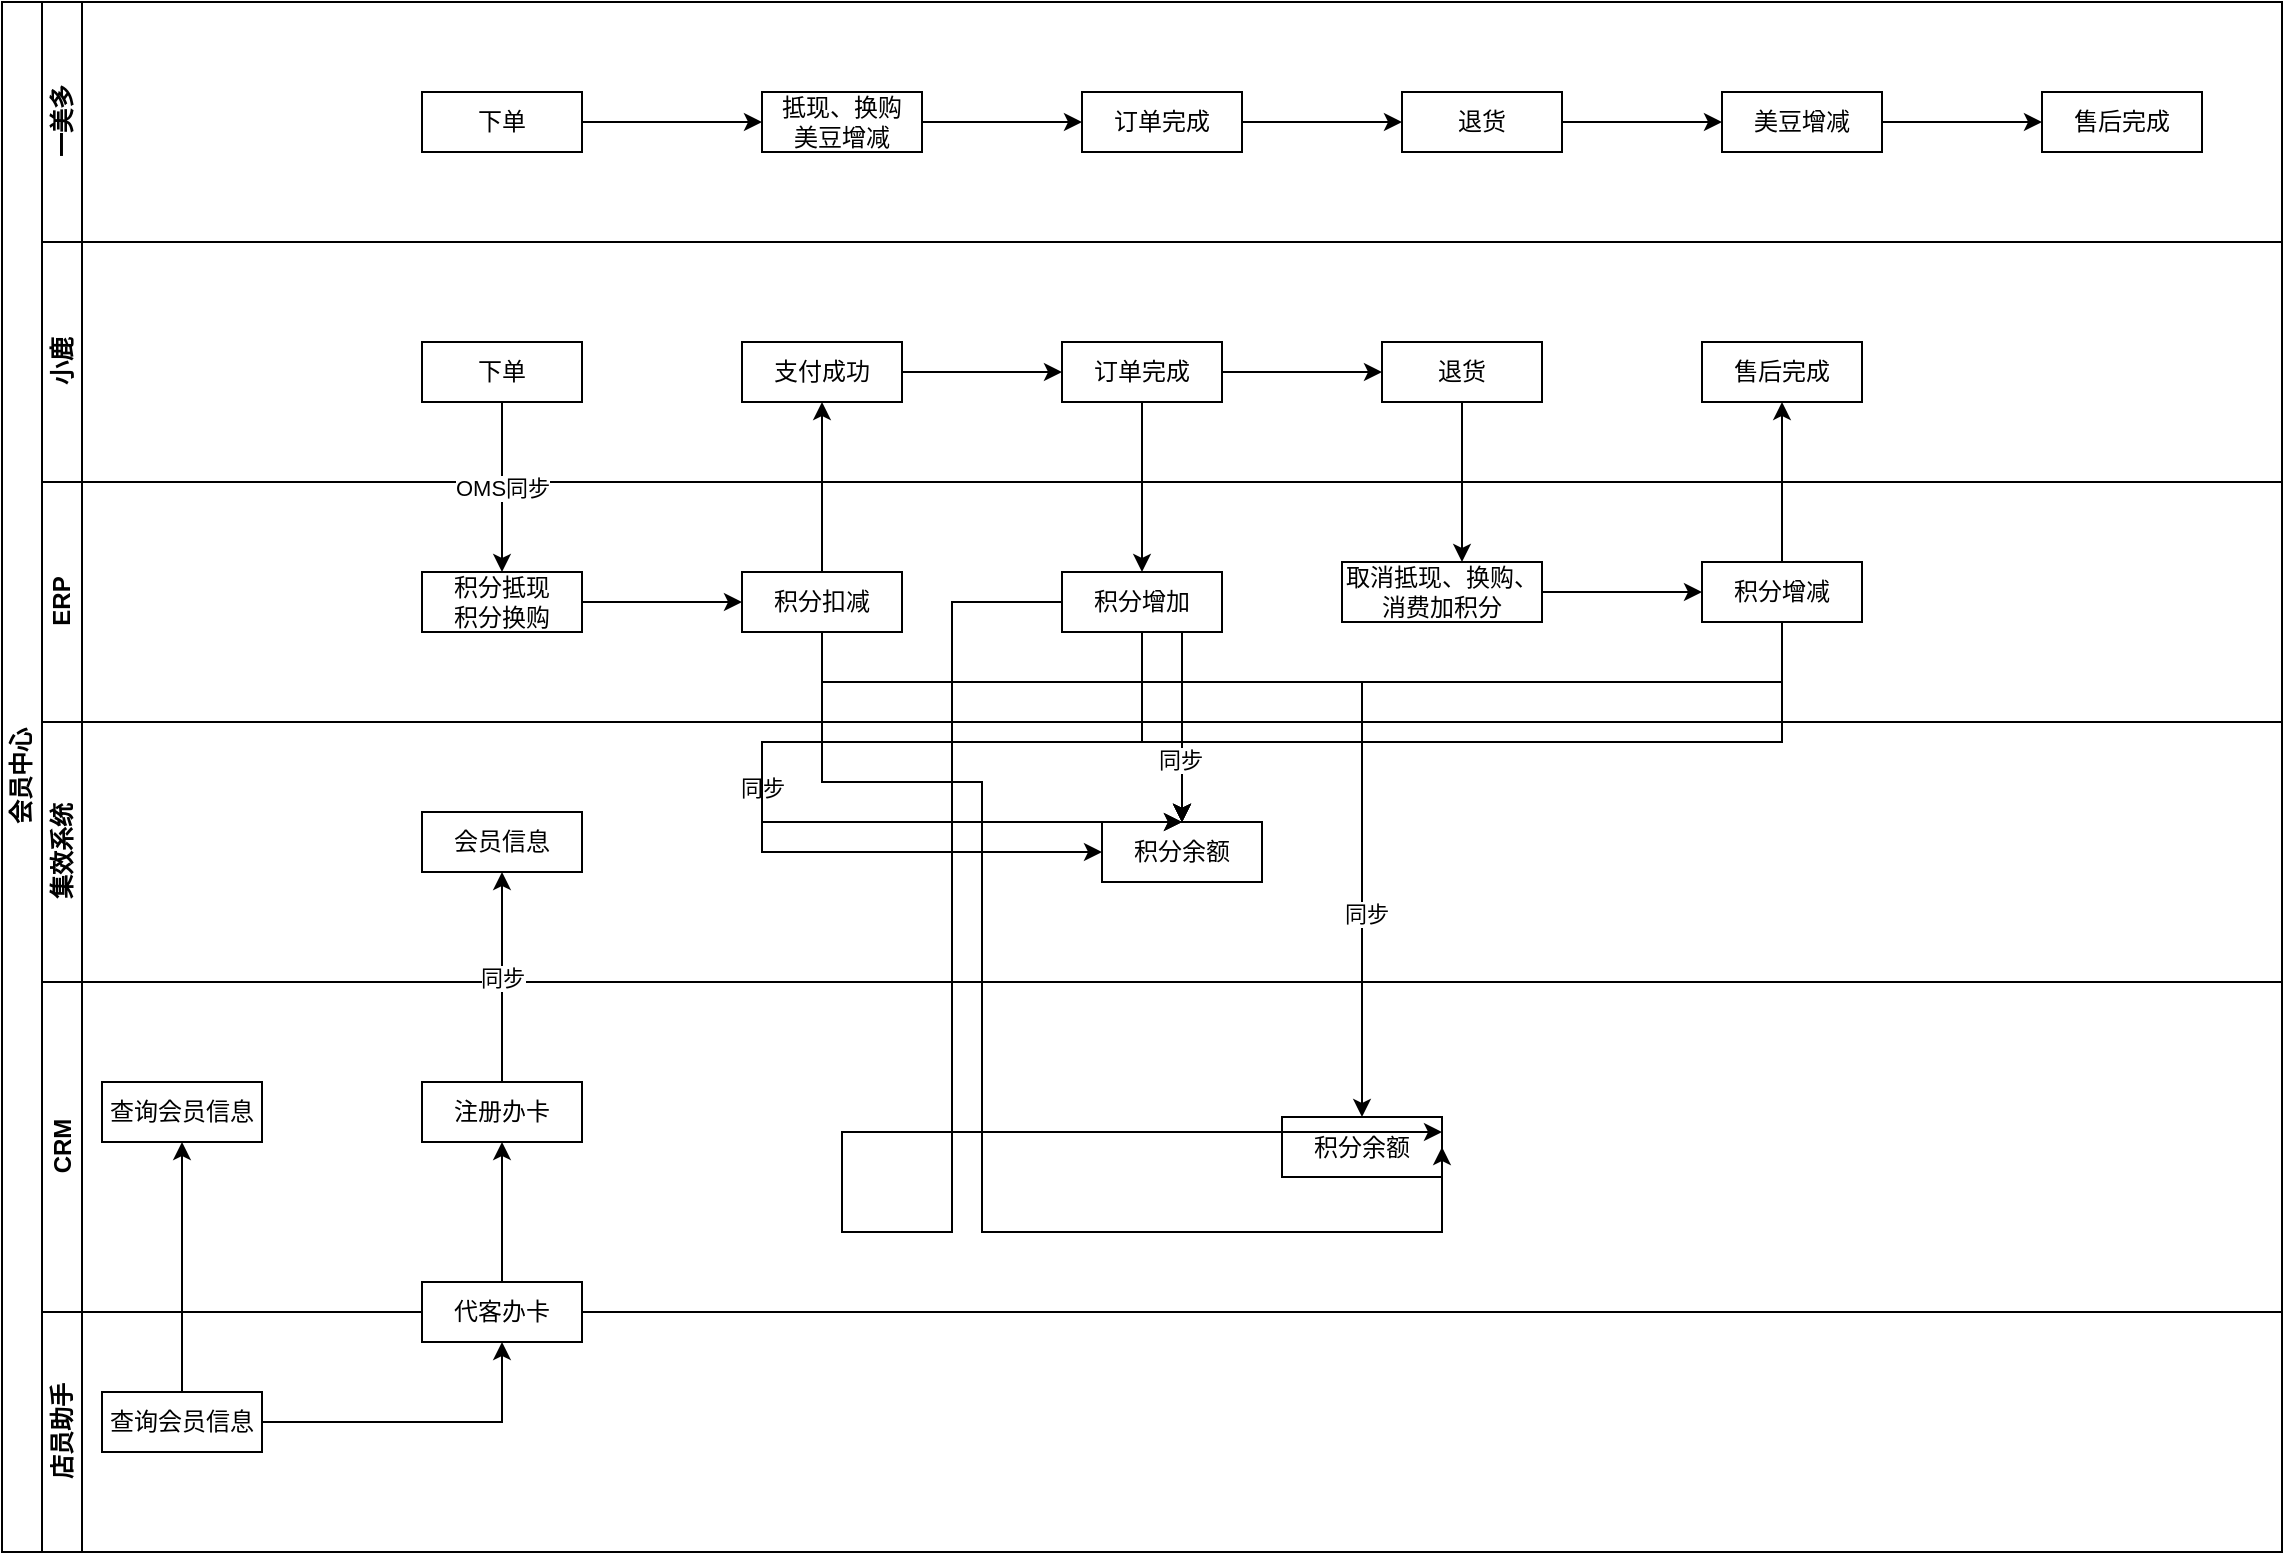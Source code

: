 <mxfile version="14.4.3" type="github" pages="2">
  <diagram id="2LWu0yo-6fQRJ07epxTE" name="Page-1">
    <mxGraphModel dx="1047" dy="747" grid="1" gridSize="10" guides="1" tooltips="1" connect="1" arrows="1" fold="1" page="1" pageScale="1" pageWidth="827" pageHeight="1169" math="0" shadow="0">
      <root>
        <mxCell id="0" />
        <mxCell id="1" parent="0" />
        <mxCell id="tYHTIATxIcR3hrglEKvy-1" value="会员中心" style="swimlane;html=1;childLayout=stackLayout;resizeParent=1;resizeParentMax=0;horizontal=0;startSize=20;horizontalStack=0;" vertex="1" parent="1">
          <mxGeometry x="140" y="90" width="1140" height="775" as="geometry" />
        </mxCell>
        <mxCell id="tYHTIATxIcR3hrglEKvy-2" value="一美多" style="swimlane;html=1;startSize=20;horizontal=0;" vertex="1" parent="tYHTIATxIcR3hrglEKvy-1">
          <mxGeometry x="20" width="1120" height="120" as="geometry" />
        </mxCell>
        <mxCell id="tYHTIATxIcR3hrglEKvy-49" value="下单" style="rounded=0;whiteSpace=wrap;html=1;" vertex="1" parent="tYHTIATxIcR3hrglEKvy-2">
          <mxGeometry x="190" y="45" width="80" height="30" as="geometry" />
        </mxCell>
        <mxCell id="tYHTIATxIcR3hrglEKvy-3" value="小鹿" style="swimlane;html=1;startSize=20;horizontal=0;" vertex="1" parent="tYHTIATxIcR3hrglEKvy-1">
          <mxGeometry x="20" y="120" width="1120" height="120" as="geometry" />
        </mxCell>
        <mxCell id="tYHTIATxIcR3hrglEKvy-9" value="下单" style="rounded=0;whiteSpace=wrap;html=1;" vertex="1" parent="tYHTIATxIcR3hrglEKvy-3">
          <mxGeometry x="190" y="50" width="80" height="30" as="geometry" />
        </mxCell>
        <mxCell id="tYHTIATxIcR3hrglEKvy-16" value="支付成功" style="rounded=0;whiteSpace=wrap;html=1;" vertex="1" parent="tYHTIATxIcR3hrglEKvy-3">
          <mxGeometry x="350" y="50" width="80" height="30" as="geometry" />
        </mxCell>
        <mxCell id="tYHTIATxIcR3hrglEKvy-4" value="ERP" style="swimlane;html=1;startSize=20;horizontal=0;" vertex="1" parent="tYHTIATxIcR3hrglEKvy-1">
          <mxGeometry x="20" y="240" width="1120" height="120" as="geometry" />
        </mxCell>
        <mxCell id="tYHTIATxIcR3hrglEKvy-11" value="积分抵现&lt;br&gt;积分换购" style="rounded=0;whiteSpace=wrap;html=1;" vertex="1" parent="tYHTIATxIcR3hrglEKvy-4">
          <mxGeometry x="190" y="45" width="80" height="30" as="geometry" />
        </mxCell>
        <mxCell id="tYHTIATxIcR3hrglEKvy-14" value="积分扣减" style="rounded=0;whiteSpace=wrap;html=1;" vertex="1" parent="tYHTIATxIcR3hrglEKvy-4">
          <mxGeometry x="350" y="45" width="80" height="30" as="geometry" />
        </mxCell>
        <mxCell id="tYHTIATxIcR3hrglEKvy-15" value="" style="edgeStyle=orthogonalEdgeStyle;rounded=0;orthogonalLoop=1;jettySize=auto;html=1;" edge="1" parent="tYHTIATxIcR3hrglEKvy-4" source="tYHTIATxIcR3hrglEKvy-11" target="tYHTIATxIcR3hrglEKvy-14">
          <mxGeometry relative="1" as="geometry" />
        </mxCell>
        <mxCell id="tYHTIATxIcR3hrglEKvy-63" value="积分增加" style="rounded=0;whiteSpace=wrap;html=1;" vertex="1" parent="tYHTIATxIcR3hrglEKvy-4">
          <mxGeometry x="510" y="45" width="80" height="30" as="geometry" />
        </mxCell>
        <mxCell id="tYHTIATxIcR3hrglEKvy-22" value="集效系统" style="swimlane;html=1;startSize=20;horizontal=0;" vertex="1" parent="tYHTIATxIcR3hrglEKvy-1">
          <mxGeometry x="20" y="360" width="1120" height="130" as="geometry" />
        </mxCell>
        <mxCell id="tYHTIATxIcR3hrglEKvy-24" value="积分余额" style="rounded=0;whiteSpace=wrap;html=1;" vertex="1" parent="tYHTIATxIcR3hrglEKvy-22">
          <mxGeometry x="530" y="50" width="80" height="30" as="geometry" />
        </mxCell>
        <mxCell id="tYHTIATxIcR3hrglEKvy-43" value="会员信息" style="rounded=0;whiteSpace=wrap;html=1;" vertex="1" parent="tYHTIATxIcR3hrglEKvy-22">
          <mxGeometry x="190" y="45" width="80" height="30" as="geometry" />
        </mxCell>
        <mxCell id="tYHTIATxIcR3hrglEKvy-27" value="CRM" style="swimlane;html=1;startSize=20;horizontal=0;" vertex="1" parent="tYHTIATxIcR3hrglEKvy-1">
          <mxGeometry x="20" y="490" width="1120" height="165" as="geometry" />
        </mxCell>
        <mxCell id="tYHTIATxIcR3hrglEKvy-28" value="积分余额" style="rounded=0;whiteSpace=wrap;html=1;" vertex="1" parent="tYHTIATxIcR3hrglEKvy-27">
          <mxGeometry x="620" y="67.5" width="80" height="30" as="geometry" />
        </mxCell>
        <mxCell id="tYHTIATxIcR3hrglEKvy-35" value="查询会员信息" style="rounded=0;whiteSpace=wrap;html=1;" vertex="1" parent="tYHTIATxIcR3hrglEKvy-27">
          <mxGeometry x="30" y="50" width="80" height="30" as="geometry" />
        </mxCell>
        <mxCell id="tYHTIATxIcR3hrglEKvy-41" value="注册办卡" style="rounded=0;whiteSpace=wrap;html=1;" vertex="1" parent="tYHTIATxIcR3hrglEKvy-27">
          <mxGeometry x="190" y="50" width="80" height="30" as="geometry" />
        </mxCell>
        <mxCell id="tYHTIATxIcR3hrglEKvy-32" value="店员助手" style="swimlane;html=1;startSize=20;horizontal=0;" vertex="1" parent="tYHTIATxIcR3hrglEKvy-1">
          <mxGeometry x="20" y="655" width="1120" height="120" as="geometry" />
        </mxCell>
        <mxCell id="tYHTIATxIcR3hrglEKvy-33" value="查询会员信息" style="rounded=0;whiteSpace=wrap;html=1;" vertex="1" parent="tYHTIATxIcR3hrglEKvy-32">
          <mxGeometry x="30" y="40" width="80" height="30" as="geometry" />
        </mxCell>
        <mxCell id="tYHTIATxIcR3hrglEKvy-12" value="OMS同步" style="edgeStyle=orthogonalEdgeStyle;rounded=0;orthogonalLoop=1;jettySize=auto;html=1;" edge="1" parent="tYHTIATxIcR3hrglEKvy-1" source="tYHTIATxIcR3hrglEKvy-9" target="tYHTIATxIcR3hrglEKvy-11">
          <mxGeometry relative="1" as="geometry" />
        </mxCell>
        <mxCell id="tYHTIATxIcR3hrglEKvy-17" value="" style="edgeStyle=orthogonalEdgeStyle;rounded=0;orthogonalLoop=1;jettySize=auto;html=1;" edge="1" parent="tYHTIATxIcR3hrglEKvy-1" source="tYHTIATxIcR3hrglEKvy-14" target="tYHTIATxIcR3hrglEKvy-16">
          <mxGeometry relative="1" as="geometry" />
        </mxCell>
        <mxCell id="tYHTIATxIcR3hrglEKvy-36" value="" style="edgeStyle=orthogonalEdgeStyle;rounded=0;orthogonalLoop=1;jettySize=auto;html=1;" edge="1" parent="tYHTIATxIcR3hrglEKvy-1" source="tYHTIATxIcR3hrglEKvy-33" target="tYHTIATxIcR3hrglEKvy-35">
          <mxGeometry relative="1" as="geometry" />
        </mxCell>
        <mxCell id="yvhS6rFNtpGS-2yuj8AR-2" style="edgeStyle=orthogonalEdgeStyle;rounded=0;orthogonalLoop=1;jettySize=auto;html=1;entryX=0.5;entryY=0;entryDx=0;entryDy=0;" edge="1" parent="tYHTIATxIcR3hrglEKvy-1" source="tYHTIATxIcR3hrglEKvy-14" target="tYHTIATxIcR3hrglEKvy-24">
          <mxGeometry relative="1" as="geometry">
            <Array as="points">
              <mxPoint x="410" y="340" />
              <mxPoint x="590" y="340" />
            </Array>
          </mxGeometry>
        </mxCell>
        <mxCell id="tYHTIATxIcR3hrglEKvy-84" style="edgeStyle=orthogonalEdgeStyle;rounded=0;orthogonalLoop=1;jettySize=auto;html=1;entryX=0.5;entryY=0;entryDx=0;entryDy=0;" edge="1" parent="tYHTIATxIcR3hrglEKvy-1" source="tYHTIATxIcR3hrglEKvy-63" target="tYHTIATxIcR3hrglEKvy-24">
          <mxGeometry relative="1" as="geometry">
            <Array as="points">
              <mxPoint x="570" y="370" />
              <mxPoint x="380" y="370" />
            </Array>
          </mxGeometry>
        </mxCell>
        <mxCell id="tYHTIATxIcR3hrglEKvy-44" value="同步" style="edgeStyle=orthogonalEdgeStyle;rounded=0;orthogonalLoop=1;jettySize=auto;html=1;" edge="1" parent="tYHTIATxIcR3hrglEKvy-1" source="tYHTIATxIcR3hrglEKvy-41" target="tYHTIATxIcR3hrglEKvy-43">
          <mxGeometry relative="1" as="geometry" />
        </mxCell>
        <mxCell id="yvhS6rFNtpGS-2yuj8AR-3" style="edgeStyle=orthogonalEdgeStyle;rounded=0;orthogonalLoop=1;jettySize=auto;html=1;exitX=0.5;exitY=1;exitDx=0;exitDy=0;entryX=0.5;entryY=0;entryDx=0;entryDy=0;" edge="1" parent="tYHTIATxIcR3hrglEKvy-1" source="tYHTIATxIcR3hrglEKvy-63" target="tYHTIATxIcR3hrglEKvy-24">
          <mxGeometry relative="1" as="geometry">
            <Array as="points">
              <mxPoint x="590" y="315" />
            </Array>
          </mxGeometry>
        </mxCell>
        <mxCell id="tYHTIATxIcR3hrglEKvy-86" style="edgeStyle=orthogonalEdgeStyle;rounded=0;orthogonalLoop=1;jettySize=auto;html=1;entryX=1;entryY=0.5;entryDx=0;entryDy=0;" edge="1" parent="tYHTIATxIcR3hrglEKvy-1" source="tYHTIATxIcR3hrglEKvy-14" target="tYHTIATxIcR3hrglEKvy-28">
          <mxGeometry relative="1" as="geometry">
            <Array as="points">
              <mxPoint x="410" y="390" />
              <mxPoint x="490" y="390" />
              <mxPoint x="490" y="615" />
            </Array>
          </mxGeometry>
        </mxCell>
        <mxCell id="tYHTIATxIcR3hrglEKvy-25" value="" style="edgeStyle=orthogonalEdgeStyle;rounded=0;orthogonalLoop=1;jettySize=auto;html=1;exitX=0.5;exitY=1;exitDx=0;exitDy=0;" edge="1" parent="tYHTIATxIcR3hrglEKvy-1" source="tYHTIATxIcR3hrglEKvy-14" target="tYHTIATxIcR3hrglEKvy-24">
          <mxGeometry relative="1" as="geometry">
            <mxPoint x="390" y="340" as="sourcePoint" />
            <Array as="points">
              <mxPoint x="410" y="370" />
              <mxPoint x="380" y="370" />
            </Array>
          </mxGeometry>
        </mxCell>
        <mxCell id="tYHTIATxIcR3hrglEKvy-26" value="同步" style="edgeLabel;html=1;align=center;verticalAlign=middle;resizable=0;points=[];" connectable="0" vertex="1" parent="tYHTIATxIcR3hrglEKvy-25">
          <mxGeometry x="-0.129" y="2" relative="1" as="geometry">
            <mxPoint x="-2" y="-27.4" as="offset" />
          </mxGeometry>
        </mxCell>
        <mxCell id="tYHTIATxIcR3hrglEKvy-88" style="edgeStyle=orthogonalEdgeStyle;rounded=0;orthogonalLoop=1;jettySize=auto;html=1;entryX=1;entryY=0.25;entryDx=0;entryDy=0;" edge="1" parent="tYHTIATxIcR3hrglEKvy-1" source="tYHTIATxIcR3hrglEKvy-63" target="tYHTIATxIcR3hrglEKvy-28">
          <mxGeometry relative="1" as="geometry">
            <mxPoint x="570" y="370" as="targetPoint" />
            <Array as="points">
              <mxPoint x="475" y="300" />
              <mxPoint x="475" y="615" />
              <mxPoint x="420" y="615" />
            </Array>
          </mxGeometry>
        </mxCell>
        <mxCell id="tYHTIATxIcR3hrglEKvy-52" value="" style="edgeStyle=orthogonalEdgeStyle;rounded=0;orthogonalLoop=1;jettySize=auto;html=1;" edge="1" parent="1" source="tYHTIATxIcR3hrglEKvy-49" target="tYHTIATxIcR3hrglEKvy-51">
          <mxGeometry relative="1" as="geometry" />
        </mxCell>
        <mxCell id="tYHTIATxIcR3hrglEKvy-42" value="" style="edgeStyle=orthogonalEdgeStyle;rounded=0;orthogonalLoop=1;jettySize=auto;html=1;" edge="1" parent="1" source="tYHTIATxIcR3hrglEKvy-39" target="tYHTIATxIcR3hrglEKvy-41">
          <mxGeometry relative="1" as="geometry" />
        </mxCell>
        <mxCell id="tYHTIATxIcR3hrglEKvy-54" value="" style="edgeStyle=orthogonalEdgeStyle;rounded=0;orthogonalLoop=1;jettySize=auto;html=1;" edge="1" parent="1" source="tYHTIATxIcR3hrglEKvy-51" target="tYHTIATxIcR3hrglEKvy-53">
          <mxGeometry relative="1" as="geometry" />
        </mxCell>
        <mxCell id="tYHTIATxIcR3hrglEKvy-39" value="代客办卡" style="rounded=0;whiteSpace=wrap;html=1;" vertex="1" parent="1">
          <mxGeometry x="350" y="730" width="80" height="30" as="geometry" />
        </mxCell>
        <mxCell id="tYHTIATxIcR3hrglEKvy-51" value="抵现、换购&lt;br&gt;美豆增减" style="rounded=0;whiteSpace=wrap;html=1;" vertex="1" parent="1">
          <mxGeometry x="520" y="135" width="80" height="30" as="geometry" />
        </mxCell>
        <mxCell id="tYHTIATxIcR3hrglEKvy-40" value="" style="edgeStyle=orthogonalEdgeStyle;rounded=0;orthogonalLoop=1;jettySize=auto;html=1;" edge="1" parent="1" source="tYHTIATxIcR3hrglEKvy-33" target="tYHTIATxIcR3hrglEKvy-39">
          <mxGeometry relative="1" as="geometry" />
        </mxCell>
        <mxCell id="tYHTIATxIcR3hrglEKvy-56" value="" style="edgeStyle=orthogonalEdgeStyle;rounded=0;orthogonalLoop=1;jettySize=auto;html=1;" edge="1" parent="1" source="tYHTIATxIcR3hrglEKvy-53" target="tYHTIATxIcR3hrglEKvy-55">
          <mxGeometry relative="1" as="geometry" />
        </mxCell>
        <mxCell id="tYHTIATxIcR3hrglEKvy-53" value="订单完成" style="rounded=0;whiteSpace=wrap;html=1;" vertex="1" parent="1">
          <mxGeometry x="680" y="135" width="80" height="30" as="geometry" />
        </mxCell>
        <mxCell id="tYHTIATxIcR3hrglEKvy-58" value="" style="edgeStyle=orthogonalEdgeStyle;rounded=0;orthogonalLoop=1;jettySize=auto;html=1;" edge="1" parent="1" source="tYHTIATxIcR3hrglEKvy-55" target="tYHTIATxIcR3hrglEKvy-57">
          <mxGeometry relative="1" as="geometry" />
        </mxCell>
        <mxCell id="tYHTIATxIcR3hrglEKvy-55" value="退货" style="rounded=0;whiteSpace=wrap;html=1;" vertex="1" parent="1">
          <mxGeometry x="840" y="135" width="80" height="30" as="geometry" />
        </mxCell>
        <mxCell id="tYHTIATxIcR3hrglEKvy-60" value="" style="edgeStyle=orthogonalEdgeStyle;rounded=0;orthogonalLoop=1;jettySize=auto;html=1;" edge="1" parent="1" source="tYHTIATxIcR3hrglEKvy-57" target="tYHTIATxIcR3hrglEKvy-59">
          <mxGeometry relative="1" as="geometry" />
        </mxCell>
        <mxCell id="tYHTIATxIcR3hrglEKvy-57" value="美豆增减" style="rounded=0;whiteSpace=wrap;html=1;" vertex="1" parent="1">
          <mxGeometry x="1000" y="135" width="80" height="30" as="geometry" />
        </mxCell>
        <mxCell id="tYHTIATxIcR3hrglEKvy-59" value="售后完成" style="rounded=0;whiteSpace=wrap;html=1;" vertex="1" parent="1">
          <mxGeometry x="1160" y="135" width="80" height="30" as="geometry" />
        </mxCell>
        <mxCell id="tYHTIATxIcR3hrglEKvy-64" value="" style="edgeStyle=orthogonalEdgeStyle;rounded=0;orthogonalLoop=1;jettySize=auto;html=1;" edge="1" parent="1" source="tYHTIATxIcR3hrglEKvy-61" target="tYHTIATxIcR3hrglEKvy-63">
          <mxGeometry relative="1" as="geometry">
            <Array as="points">
              <mxPoint x="710" y="360" />
              <mxPoint x="710" y="360" />
            </Array>
          </mxGeometry>
        </mxCell>
        <mxCell id="tYHTIATxIcR3hrglEKvy-70" value="" style="edgeStyle=orthogonalEdgeStyle;rounded=0;orthogonalLoop=1;jettySize=auto;html=1;" edge="1" parent="1" source="tYHTIATxIcR3hrglEKvy-61" target="tYHTIATxIcR3hrglEKvy-69">
          <mxGeometry relative="1" as="geometry" />
        </mxCell>
        <mxCell id="tYHTIATxIcR3hrglEKvy-61" value="订单完成" style="rounded=0;whiteSpace=wrap;html=1;" vertex="1" parent="1">
          <mxGeometry x="670" y="260" width="80" height="30" as="geometry" />
        </mxCell>
        <mxCell id="tYHTIATxIcR3hrglEKvy-62" value="" style="edgeStyle=orthogonalEdgeStyle;rounded=0;orthogonalLoop=1;jettySize=auto;html=1;" edge="1" parent="1" source="tYHTIATxIcR3hrglEKvy-16" target="tYHTIATxIcR3hrglEKvy-61">
          <mxGeometry relative="1" as="geometry" />
        </mxCell>
        <mxCell id="tYHTIATxIcR3hrglEKvy-72" value="" style="edgeStyle=orthogonalEdgeStyle;rounded=0;orthogonalLoop=1;jettySize=auto;html=1;" edge="1" parent="1" source="tYHTIATxIcR3hrglEKvy-69" target="tYHTIATxIcR3hrglEKvy-71">
          <mxGeometry relative="1" as="geometry">
            <Array as="points">
              <mxPoint x="870" y="360" />
              <mxPoint x="870" y="360" />
            </Array>
          </mxGeometry>
        </mxCell>
        <mxCell id="tYHTIATxIcR3hrglEKvy-69" value="退货" style="rounded=0;whiteSpace=wrap;html=1;" vertex="1" parent="1">
          <mxGeometry x="830" y="260" width="80" height="30" as="geometry" />
        </mxCell>
        <mxCell id="tYHTIATxIcR3hrglEKvy-74" value="" style="edgeStyle=orthogonalEdgeStyle;rounded=0;orthogonalLoop=1;jettySize=auto;html=1;" edge="1" parent="1" source="tYHTIATxIcR3hrglEKvy-71" target="tYHTIATxIcR3hrglEKvy-73">
          <mxGeometry relative="1" as="geometry" />
        </mxCell>
        <mxCell id="tYHTIATxIcR3hrglEKvy-71" value="取消抵现、换购、消费加积分" style="rounded=0;whiteSpace=wrap;html=1;" vertex="1" parent="1">
          <mxGeometry x="810" y="370" width="100" height="30" as="geometry" />
        </mxCell>
        <mxCell id="tYHTIATxIcR3hrglEKvy-76" value="" style="edgeStyle=orthogonalEdgeStyle;rounded=0;orthogonalLoop=1;jettySize=auto;html=1;" edge="1" parent="1" source="tYHTIATxIcR3hrglEKvy-73" target="tYHTIATxIcR3hrglEKvy-75">
          <mxGeometry relative="1" as="geometry" />
        </mxCell>
        <mxCell id="yvhS6rFNtpGS-2yuj8AR-4" style="edgeStyle=orthogonalEdgeStyle;rounded=0;orthogonalLoop=1;jettySize=auto;html=1;exitX=0.5;exitY=1;exitDx=0;exitDy=0;entryX=0.5;entryY=0;entryDx=0;entryDy=0;" edge="1" parent="1" source="tYHTIATxIcR3hrglEKvy-73" target="tYHTIATxIcR3hrglEKvy-24">
          <mxGeometry relative="1" as="geometry">
            <mxPoint x="730" y="490" as="targetPoint" />
            <Array as="points">
              <mxPoint x="1030" y="430" />
              <mxPoint x="730" y="430" />
            </Array>
          </mxGeometry>
        </mxCell>
        <mxCell id="tYHTIATxIcR3hrglEKvy-85" style="edgeStyle=orthogonalEdgeStyle;rounded=0;orthogonalLoop=1;jettySize=auto;html=1;entryX=0.5;entryY=0;entryDx=0;entryDy=0;" edge="1" parent="1" source="tYHTIATxIcR3hrglEKvy-73" target="tYHTIATxIcR3hrglEKvy-24">
          <mxGeometry relative="1" as="geometry">
            <Array as="points">
              <mxPoint x="1030" y="460" />
              <mxPoint x="520" y="460" />
            </Array>
          </mxGeometry>
        </mxCell>
        <mxCell id="tYHTIATxIcR3hrglEKvy-73" value="积分增减" style="rounded=0;whiteSpace=wrap;html=1;" vertex="1" parent="1">
          <mxGeometry x="990" y="370" width="80" height="30" as="geometry" />
        </mxCell>
        <mxCell id="tYHTIATxIcR3hrglEKvy-75" value="售后完成" style="rounded=0;whiteSpace=wrap;html=1;" vertex="1" parent="1">
          <mxGeometry x="990" y="260" width="80" height="30" as="geometry" />
        </mxCell>
        <mxCell id="yvhS6rFNtpGS-2yuj8AR-5" style="edgeStyle=orthogonalEdgeStyle;rounded=0;orthogonalLoop=1;jettySize=auto;html=1;entryX=0.5;entryY=0;entryDx=0;entryDy=0;" edge="1" parent="1">
          <mxGeometry relative="1" as="geometry">
            <mxPoint x="550.0" y="405" as="sourcePoint" />
            <mxPoint x="730" y="500" as="targetPoint" />
            <Array as="points">
              <mxPoint x="550" y="430" />
              <mxPoint x="730" y="430" />
            </Array>
          </mxGeometry>
        </mxCell>
        <mxCell id="yvhS6rFNtpGS-2yuj8AR-6" style="edgeStyle=orthogonalEdgeStyle;rounded=0;orthogonalLoop=1;jettySize=auto;html=1;exitX=0.5;exitY=1;exitDx=0;exitDy=0;entryX=0.5;entryY=0;entryDx=0;entryDy=0;" edge="1" parent="1">
          <mxGeometry relative="1" as="geometry">
            <mxPoint x="710" y="405" as="sourcePoint" />
            <mxPoint x="730" y="500" as="targetPoint" />
            <Array as="points">
              <mxPoint x="730" y="405" />
            </Array>
          </mxGeometry>
        </mxCell>
        <mxCell id="yvhS6rFNtpGS-2yuj8AR-8" value="同步" style="edgeLabel;html=1;align=center;verticalAlign=middle;resizable=0;points=[];" vertex="1" connectable="0" parent="yvhS6rFNtpGS-2yuj8AR-6">
          <mxGeometry x="0.481" y="-1" relative="1" as="geometry">
            <mxPoint y="-1" as="offset" />
          </mxGeometry>
        </mxCell>
        <mxCell id="yvhS6rFNtpGS-2yuj8AR-7" style="edgeStyle=orthogonalEdgeStyle;rounded=0;orthogonalLoop=1;jettySize=auto;html=1;exitX=0.5;exitY=1;exitDx=0;exitDy=0;entryX=0.5;entryY=0;entryDx=0;entryDy=0;" edge="1" parent="1" target="tYHTIATxIcR3hrglEKvy-28">
          <mxGeometry relative="1" as="geometry">
            <mxPoint x="730" y="500" as="targetPoint" />
            <mxPoint x="1030" y="400" as="sourcePoint" />
            <Array as="points">
              <mxPoint x="1030" y="430" />
              <mxPoint x="820" y="430" />
            </Array>
          </mxGeometry>
        </mxCell>
        <mxCell id="yvhS6rFNtpGS-2yuj8AR-9" value="同步" style="edgeLabel;html=1;align=center;verticalAlign=middle;resizable=0;points=[];" vertex="1" connectable="0" parent="yvhS6rFNtpGS-2yuj8AR-7">
          <mxGeometry x="0.556" y="2" relative="1" as="geometry">
            <mxPoint as="offset" />
          </mxGeometry>
        </mxCell>
      </root>
    </mxGraphModel>
  </diagram>
  <diagram id="HbGo5-caFmJTjo9cXi7R" name="Page-2">
    <mxGraphModel grid="1" gridSize="10" guides="1" tooltips="1" connect="1" arrows="1" page="1" fold="1" pageScale="1" pageWidth="827" pageHeight="1169" math="0" shadow="0">
      <root>
        <mxCell id="ttavIkpEvPPcWypS6qjb-0" />
        <mxCell id="ttavIkpEvPPcWypS6qjb-1" parent="ttavIkpEvPPcWypS6qjb-0" />
        <mxCell id="nJ0QCx3TuC5LVo5OvKf7-0" value="会员中心" style="swimlane;html=1;childLayout=stackLayout;resizeParent=1;resizeParentMax=0;horizontal=0;startSize=20;horizontalStack=0;" parent="ttavIkpEvPPcWypS6qjb-1" vertex="1">
          <mxGeometry x="140" y="70" width="1140" height="750" as="geometry" />
        </mxCell>
        <mxCell id="nJ0QCx3TuC5LVo5OvKf7-1" value="一美多" style="swimlane;html=1;startSize=20;horizontal=0;" parent="nJ0QCx3TuC5LVo5OvKf7-0" vertex="1">
          <mxGeometry x="20" width="1120" height="120" as="geometry" />
        </mxCell>
        <mxCell id="nJ0QCx3TuC5LVo5OvKf7-2" value="注册" style="rounded=0;whiteSpace=wrap;html=1;" parent="nJ0QCx3TuC5LVo5OvKf7-1" vertex="1">
          <mxGeometry x="70" y="45" width="80" height="30" as="geometry" />
        </mxCell>
        <mxCell id="nJ0QCx3TuC5LVo5OvKf7-34" value="注册完成" style="rounded=0;whiteSpace=wrap;html=1;" parent="nJ0QCx3TuC5LVo5OvKf7-1" vertex="1">
          <mxGeometry x="250" y="45" width="80" height="30" as="geometry" />
        </mxCell>
        <mxCell id="nJ0QCx3TuC5LVo5OvKf7-32" value="" style="edgeStyle=orthogonalEdgeStyle;rounded=0;orthogonalLoop=1;jettySize=auto;html=1;" parent="nJ0QCx3TuC5LVo5OvKf7-1" source="nJ0QCx3TuC5LVo5OvKf7-2" target="nJ0QCx3TuC5LVo5OvKf7-34" edge="1">
          <mxGeometry relative="1" as="geometry" />
        </mxCell>
        <mxCell id="nJ0QCx3TuC5LVo5OvKf7-3" value="小鹿" style="swimlane;html=1;startSize=20;horizontal=0;" parent="nJ0QCx3TuC5LVo5OvKf7-0" vertex="1">
          <mxGeometry x="20" y="120" width="1120" height="130" as="geometry" />
        </mxCell>
        <mxCell id="nJ0QCx3TuC5LVo5OvKf7-4" value="登录注册" style="rounded=0;whiteSpace=wrap;html=1;" parent="nJ0QCx3TuC5LVo5OvKf7-3" vertex="1">
          <mxGeometry x="70" y="50" width="80" height="30" as="geometry" />
        </mxCell>
        <mxCell id="nJ0QCx3TuC5LVo5OvKf7-63" value="查询会员信息" style="rounded=0;whiteSpace=wrap;html=1;" parent="nJ0QCx3TuC5LVo5OvKf7-3" vertex="1">
          <mxGeometry x="330" y="50" width="80" height="30" as="geometry" />
        </mxCell>
        <mxCell id="nJ0QCx3TuC5LVo5OvKf7-6" value="ERP" style="swimlane;html=1;startSize=20;horizontal=0;" parent="nJ0QCx3TuC5LVo5OvKf7-0" vertex="1">
          <mxGeometry x="20" y="250" width="1120" height="120" as="geometry" />
        </mxCell>
        <mxCell id="nJ0QCx3TuC5LVo5OvKf7-58" value="会员信息" style="rounded=0;whiteSpace=wrap;html=1;" parent="nJ0QCx3TuC5LVo5OvKf7-6" vertex="1">
          <mxGeometry x="190" y="45" width="80" height="30" as="geometry" />
        </mxCell>
        <mxCell id="nJ0QCx3TuC5LVo5OvKf7-11" value="集效系统" style="swimlane;html=1;startSize=20;horizontal=0;" parent="nJ0QCx3TuC5LVo5OvKf7-0" vertex="1">
          <mxGeometry x="20" y="370" width="1120" height="140" as="geometry" />
        </mxCell>
        <mxCell id="nJ0QCx3TuC5LVo5OvKf7-13" value="会员信息" style="rounded=0;whiteSpace=wrap;html=1;" parent="nJ0QCx3TuC5LVo5OvKf7-11" vertex="1">
          <mxGeometry x="190" y="45" width="80" height="30" as="geometry" />
        </mxCell>
        <mxCell id="nJ0QCx3TuC5LVo5OvKf7-56" style="edgeStyle=orthogonalEdgeStyle;rounded=0;orthogonalLoop=1;jettySize=auto;html=1;exitX=1;exitY=0.5;exitDx=0;exitDy=0;entryX=0;entryY=0.5;entryDx=0;entryDy=0;" parent="nJ0QCx3TuC5LVo5OvKf7-11" source="nJ0QCx3TuC5LVo5OvKf7-54" target="nJ0QCx3TuC5LVo5OvKf7-13" edge="1">
          <mxGeometry relative="1" as="geometry" />
        </mxCell>
        <mxCell id="nJ0QCx3TuC5LVo5OvKf7-54" value="注册" style="rounded=0;whiteSpace=wrap;html=1;" parent="nJ0QCx3TuC5LVo5OvKf7-11" vertex="1">
          <mxGeometry x="70" y="45" width="80" height="30" as="geometry" />
        </mxCell>
        <mxCell id="nJ0QCx3TuC5LVo5OvKf7-14" value="CRM" style="swimlane;html=1;startSize=20;horizontal=0;" parent="nJ0QCx3TuC5LVo5OvKf7-0" vertex="1">
          <mxGeometry x="20" y="510" width="1120" height="120" as="geometry" />
        </mxCell>
        <mxCell id="nJ0QCx3TuC5LVo5OvKf7-17" value="注册办卡" style="rounded=0;whiteSpace=wrap;html=1;" parent="nJ0QCx3TuC5LVo5OvKf7-14" vertex="1">
          <mxGeometry x="190" y="50" width="80" height="30" as="geometry" />
        </mxCell>
        <mxCell id="nJ0QCx3TuC5LVo5OvKf7-69" value="会员信息" style="rounded=0;whiteSpace=wrap;html=1;" parent="nJ0QCx3TuC5LVo5OvKf7-14" vertex="1">
          <mxGeometry x="350" y="50" width="80" height="30" as="geometry" />
        </mxCell>
        <mxCell id="nJ0QCx3TuC5LVo5OvKf7-18" value="店员助手" style="swimlane;html=1;startSize=20;horizontal=0;" parent="nJ0QCx3TuC5LVo5OvKf7-0" vertex="1">
          <mxGeometry x="20" y="630" width="1120" height="120" as="geometry" />
        </mxCell>
        <mxCell id="nJ0QCx3TuC5LVo5OvKf7-19" value="查询会员信息" style="rounded=0;whiteSpace=wrap;html=1;" parent="nJ0QCx3TuC5LVo5OvKf7-18" vertex="1">
          <mxGeometry x="350" y="40" width="80" height="30" as="geometry" />
        </mxCell>
        <mxCell id="nJ0QCx3TuC5LVo5OvKf7-30" value="代客办卡" style="rounded=0;whiteSpace=wrap;html=1;" parent="nJ0QCx3TuC5LVo5OvKf7-18" vertex="1">
          <mxGeometry x="190" y="40" width="80" height="30" as="geometry" />
        </mxCell>
        <mxCell id="nJ0QCx3TuC5LVo5OvKf7-22" value="同步" style="edgeStyle=orthogonalEdgeStyle;rounded=0;orthogonalLoop=1;jettySize=auto;html=1;" parent="nJ0QCx3TuC5LVo5OvKf7-0" source="nJ0QCx3TuC5LVo5OvKf7-17" target="nJ0QCx3TuC5LVo5OvKf7-13" edge="1">
          <mxGeometry relative="1" as="geometry" />
        </mxCell>
        <mxCell id="nJ0QCx3TuC5LVo5OvKf7-55" value="" style="edgeStyle=orthogonalEdgeStyle;rounded=0;orthogonalLoop=1;jettySize=auto;html=1;" parent="nJ0QCx3TuC5LVo5OvKf7-0" source="nJ0QCx3TuC5LVo5OvKf7-4" target="nJ0QCx3TuC5LVo5OvKf7-54" edge="1">
          <mxGeometry relative="1" as="geometry" />
        </mxCell>
        <mxCell id="nJ0QCx3TuC5LVo5OvKf7-59" value="" style="edgeStyle=orthogonalEdgeStyle;rounded=0;orthogonalLoop=1;jettySize=auto;html=1;" parent="nJ0QCx3TuC5LVo5OvKf7-0" source="nJ0QCx3TuC5LVo5OvKf7-13" target="nJ0QCx3TuC5LVo5OvKf7-58" edge="1">
          <mxGeometry relative="1" as="geometry" />
        </mxCell>
        <mxCell id="nJ0QCx3TuC5LVo5OvKf7-60" value="同步" style="edgeLabel;html=1;align=center;verticalAlign=middle;resizable=0;points=[];" parent="nJ0QCx3TuC5LVo5OvKf7-59" vertex="1" connectable="0">
          <mxGeometry x="0.124" relative="1" as="geometry">
            <mxPoint y="-1" as="offset" />
          </mxGeometry>
        </mxCell>
        <mxCell id="nJ0QCx3TuC5LVo5OvKf7-65" value="" style="edgeStyle=orthogonalEdgeStyle;rounded=0;orthogonalLoop=1;jettySize=auto;html=1;entryX=1;entryY=0.5;entryDx=0;entryDy=0;" parent="nJ0QCx3TuC5LVo5OvKf7-0" source="nJ0QCx3TuC5LVo5OvKf7-63" target="nJ0QCx3TuC5LVo5OvKf7-13" edge="1">
          <mxGeometry relative="1" as="geometry">
            <mxPoint x="390" y="405" as="targetPoint" />
            <Array as="points">
              <mxPoint x="390" y="430" />
            </Array>
          </mxGeometry>
        </mxCell>
        <mxCell id="nJ0QCx3TuC5LVo5OvKf7-29" value="" style="edgeStyle=orthogonalEdgeStyle;rounded=0;orthogonalLoop=1;jettySize=auto;html=1;" parent="nJ0QCx3TuC5LVo5OvKf7-0" source="nJ0QCx3TuC5LVo5OvKf7-30" target="nJ0QCx3TuC5LVo5OvKf7-17" edge="1">
          <mxGeometry relative="1" as="geometry">
            <Array as="points">
              <mxPoint x="250" y="620" />
              <mxPoint x="250" y="620" />
            </Array>
          </mxGeometry>
        </mxCell>
        <mxCell id="nJ0QCx3TuC5LVo5OvKf7-70" value="" style="edgeStyle=orthogonalEdgeStyle;rounded=0;orthogonalLoop=1;jettySize=auto;html=1;" parent="nJ0QCx3TuC5LVo5OvKf7-0" source="nJ0QCx3TuC5LVo5OvKf7-19" target="nJ0QCx3TuC5LVo5OvKf7-69" edge="1">
          <mxGeometry relative="1" as="geometry" />
        </mxCell>
        <mxCell id="nJ0QCx3TuC5LVo5OvKf7-71" style="edgeStyle=orthogonalEdgeStyle;rounded=0;orthogonalLoop=1;jettySize=auto;html=1;exitX=1;exitY=0.5;exitDx=0;exitDy=0;entryX=0.5;entryY=0;entryDx=0;entryDy=0;" parent="nJ0QCx3TuC5LVo5OvKf7-0" source="nJ0QCx3TuC5LVo5OvKf7-58" target="nJ0QCx3TuC5LVo5OvKf7-69" edge="1">
          <mxGeometry relative="1" as="geometry" />
        </mxCell>
        <mxCell id="nJ0QCx3TuC5LVo5OvKf7-72" value="同步" style="edgeLabel;html=1;align=center;verticalAlign=middle;resizable=0;points=[];" parent="nJ0QCx3TuC5LVo5OvKf7-71" vertex="1" connectable="0">
          <mxGeometry x="0.483" y="3" relative="1" as="geometry">
            <mxPoint y="-1" as="offset" />
          </mxGeometry>
        </mxCell>
        <mxCell id="nJ0QCx3TuC5LVo5OvKf7-43" value="" style="edgeStyle=orthogonalEdgeStyle;rounded=0;orthogonalLoop=1;jettySize=auto;html=1;" parent="ttavIkpEvPPcWypS6qjb-1" edge="1">
          <mxGeometry relative="1" as="geometry">
            <mxPoint x="750" y="275" as="sourcePoint" />
          </mxGeometry>
        </mxCell>
        <mxCell id="nJ0QCx3TuC5LVo5OvKf7-45" value="" style="edgeStyle=orthogonalEdgeStyle;rounded=0;orthogonalLoop=1;jettySize=auto;html=1;" parent="ttavIkpEvPPcWypS6qjb-1" edge="1">
          <mxGeometry relative="1" as="geometry">
            <mxPoint x="590" y="255" as="sourcePoint" />
          </mxGeometry>
        </mxCell>
        <mxCell id="nJ0QCx3TuC5LVo5OvKf7-67" value="查询会员信息" style="rounded=0;whiteSpace=wrap;html=1;" parent="ttavIkpEvPPcWypS6qjb-1" vertex="1">
          <mxGeometry x="570" y="115" width="80" height="30" as="geometry" />
        </mxCell>
        <mxCell id="nJ0QCx3TuC5LVo5OvKf7-68" value="" style="edgeStyle=orthogonalEdgeStyle;rounded=0;orthogonalLoop=1;jettySize=auto;html=1;" parent="ttavIkpEvPPcWypS6qjb-1" source="nJ0QCx3TuC5LVo5OvKf7-34" target="nJ0QCx3TuC5LVo5OvKf7-67" edge="1">
          <mxGeometry relative="1" as="geometry" />
        </mxCell>
      </root>
    </mxGraphModel>
  </diagram>
</mxfile>
